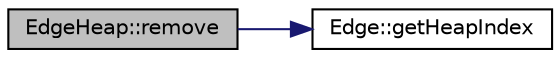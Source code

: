 digraph "EdgeHeap::remove"
{
  edge [fontname="Helvetica",fontsize="10",labelfontname="Helvetica",labelfontsize="10"];
  node [fontname="Helvetica",fontsize="10",shape=record];
  rankdir="LR";
  Node1 [label="EdgeHeap::remove",height=0.2,width=0.4,color="black", fillcolor="grey75", style="filled", fontcolor="black"];
  Node1 -> Node2 [color="midnightblue",fontsize="10",style="solid",fontname="Helvetica"];
  Node2 [label="Edge::getHeapIndex",height=0.2,width=0.4,color="black", fillcolor="white", style="filled",URL="$class_edge.html#a54017590a12f8b5e68641e678f01655f"];
}
